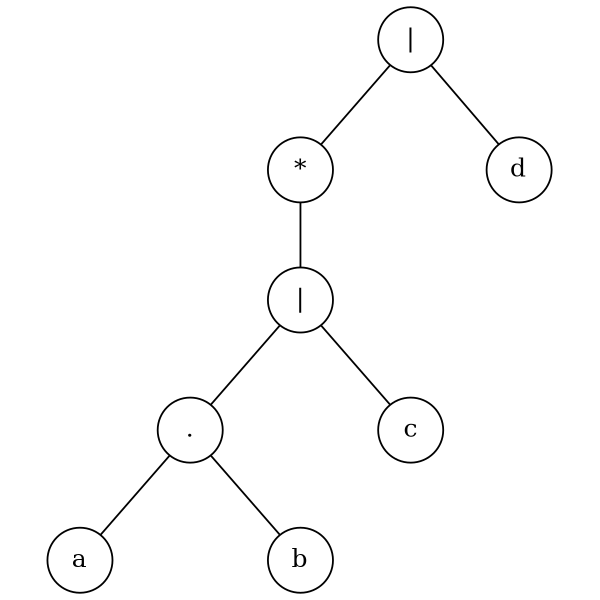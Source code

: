 graph expression_tree {
    ratio = "fill";
    size = "4,4";
    node [size="30,60", shape = circle];
    root [ label = "|" ];
    root -- star;
    star [ label = "*" ];
    root -- d;
    d [ label = "d" ];
    star -- or;
    or [ label = "|" ];
    or -- cat;
    cat [ label = "." ];
    or -- c;
    c [ label = "c" ];
    cat -- a;
    a [ label = "a" ];
    cat -- b;
    b [ label = "b" ];
}
